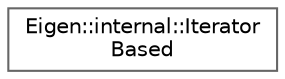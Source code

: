 digraph "Graphical Class Hierarchy"
{
 // LATEX_PDF_SIZE
  bgcolor="transparent";
  edge [fontname=Helvetica,fontsize=10,labelfontname=Helvetica,labelfontsize=10];
  node [fontname=Helvetica,fontsize=10,shape=box,height=0.2,width=0.4];
  rankdir="LR";
  Node0 [id="Node000000",label="Eigen::internal::Iterator\lBased",height=0.2,width=0.4,color="grey40", fillcolor="white", style="filled",URL="$structEigen_1_1internal_1_1IteratorBased.html",tooltip=" "];
}
